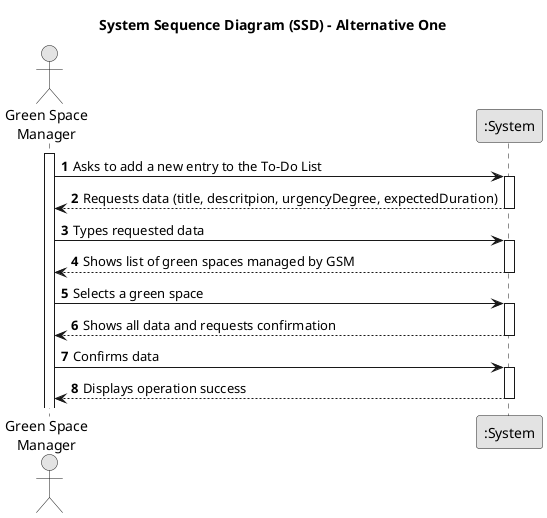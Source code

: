 @startuml
skinparam monochrome true
skinparam packageStyle rectangle
skinparam shadowing false

title System Sequence Diagram (SSD) - Alternative One

autonumber

actor "Green Space\nManager" as GSM
participant ":System" as System

activate GSM

    GSM -> System : Asks to add a new entry to the To-Do List
    activate System

        System --> GSM : Requests data (title, descritpion, urgencyDegree, expectedDuration)
    deactivate System

    GSM -> System : Types requested data
    activate System

        System --> GSM : Shows list of green spaces managed by GSM
    deactivate System

    GSM -> System : Selects a green space
    activate System

        System --> GSM : Shows all data and requests confirmation
    deactivate System

    GSM -> System : Confirms data
    activate System

        System --> GSM : Displays operation success
    deactivate System

@enduml